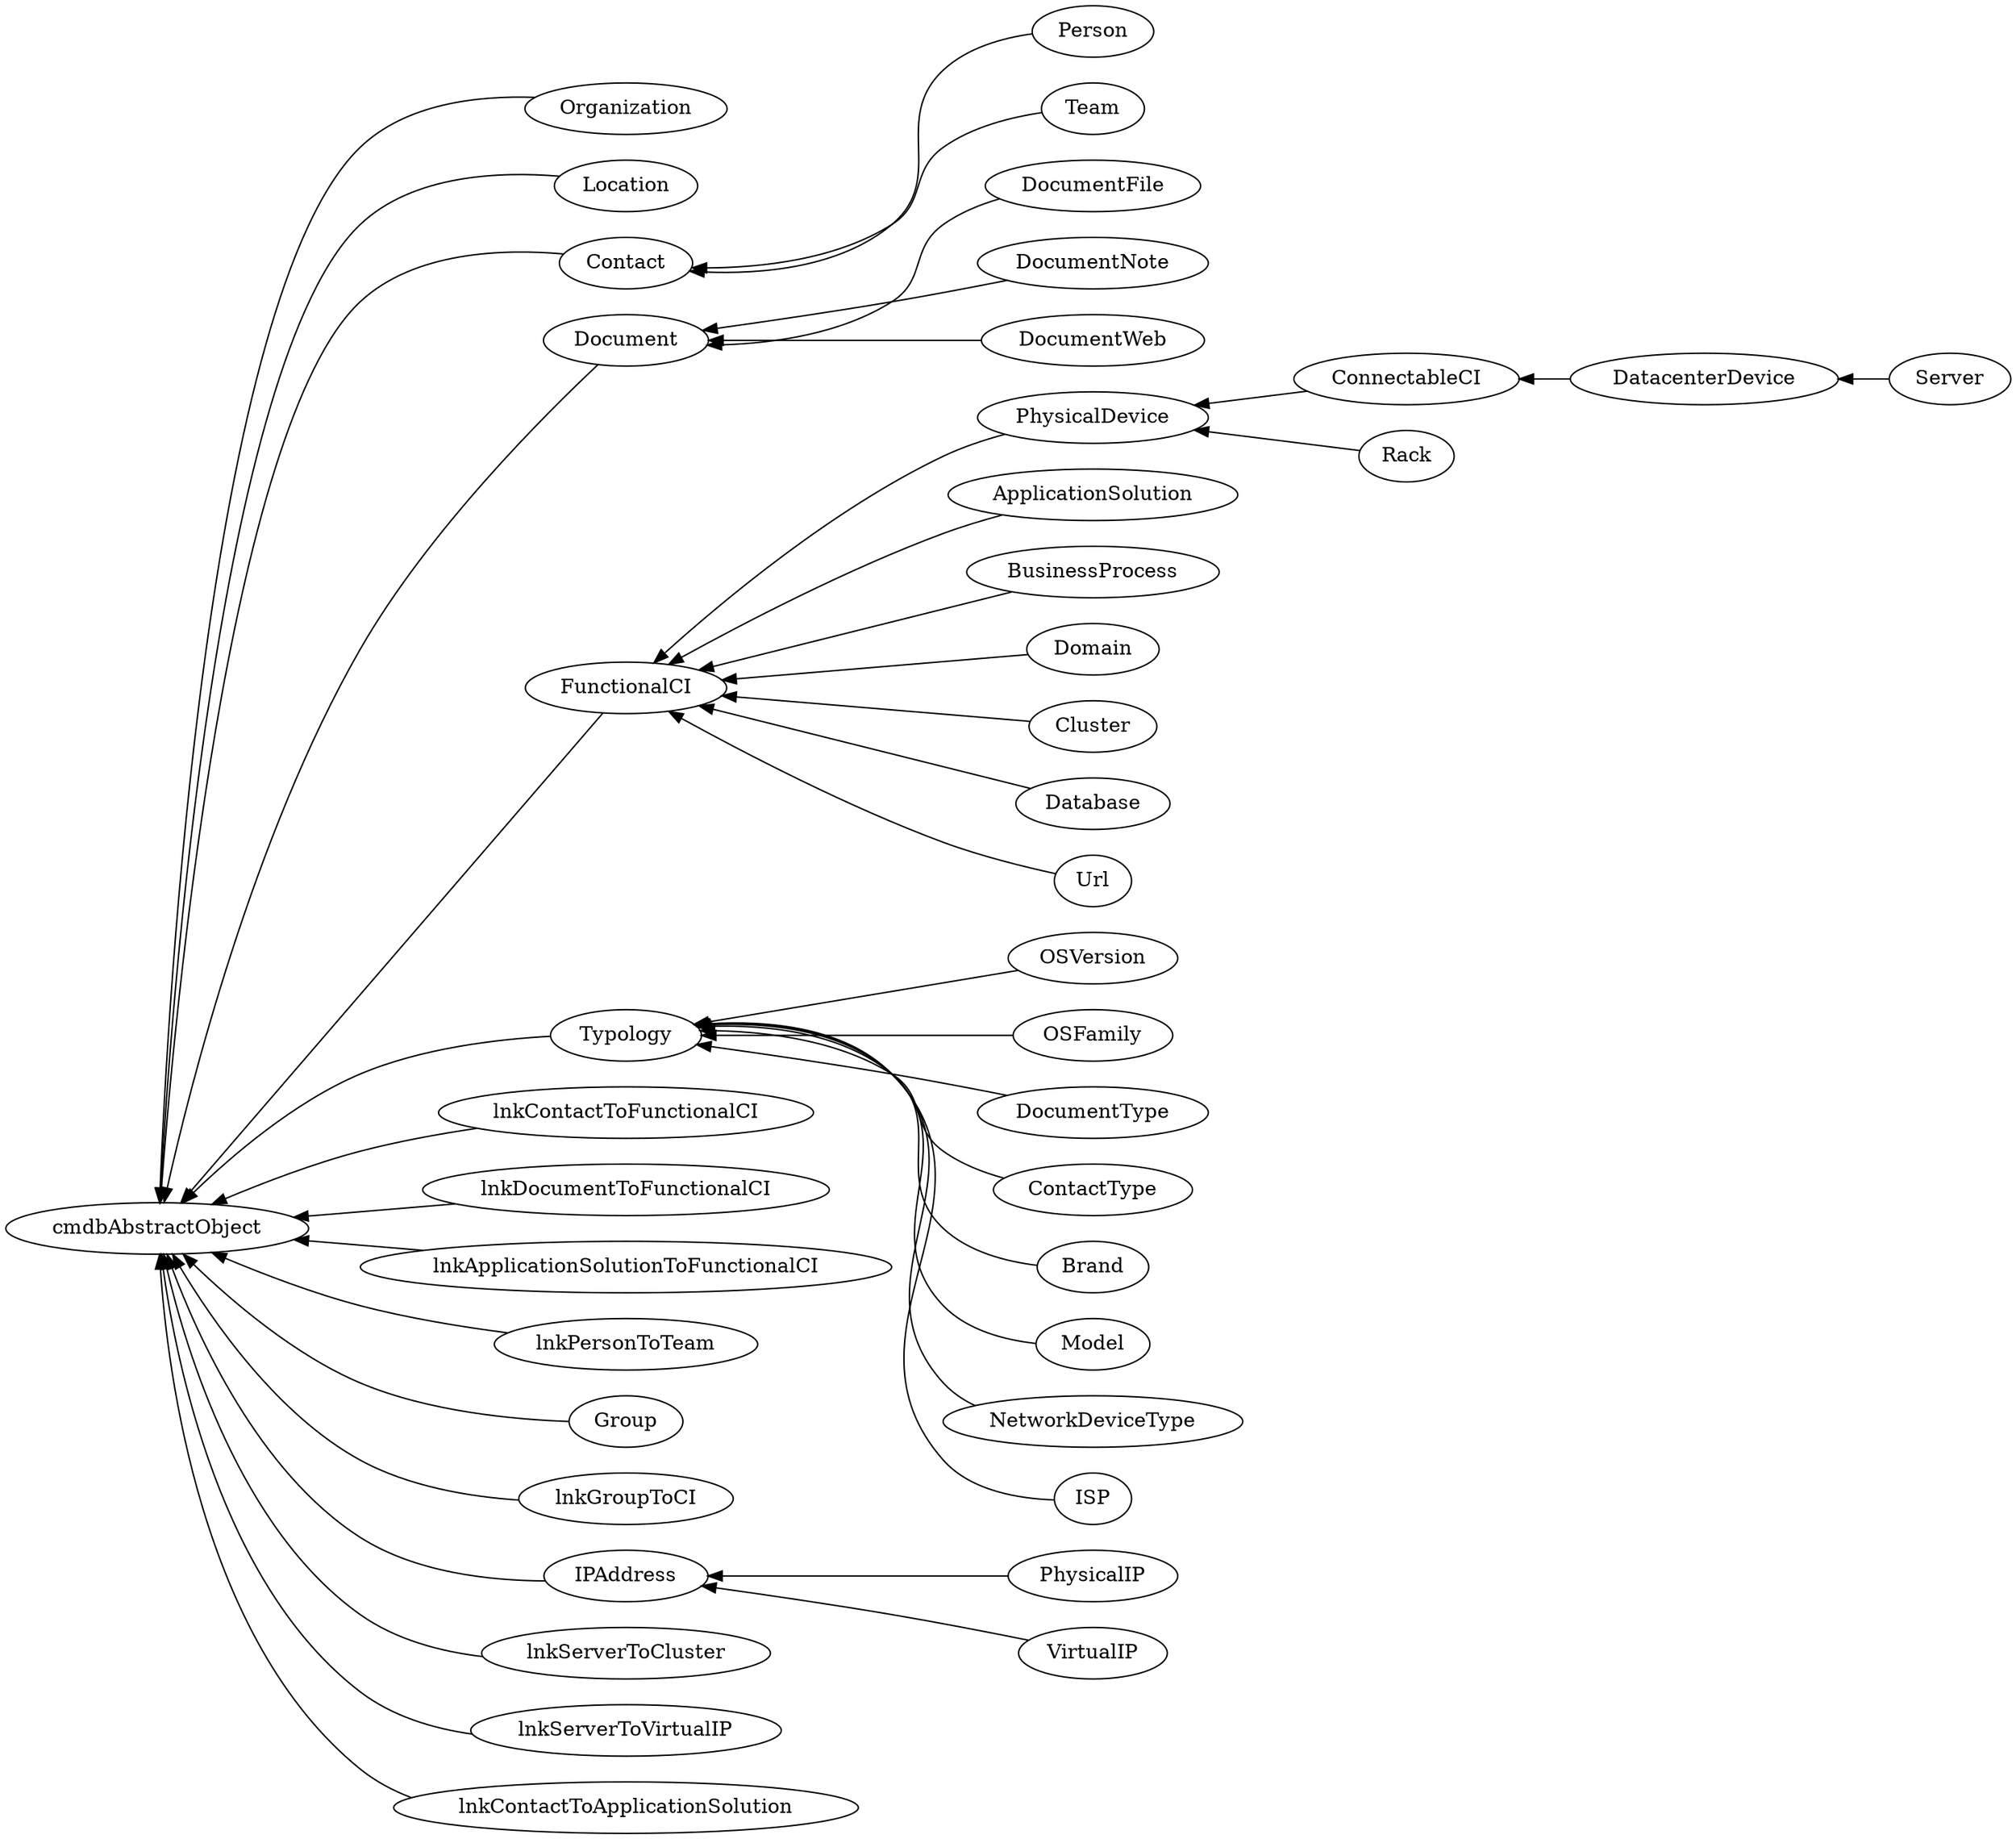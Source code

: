 digraph G{
rankdir=RL
Organization->cmdbAbstractObject
Location->cmdbAbstractObject
Contact->cmdbAbstractObject
Person->Contact
Team->Contact
Document->cmdbAbstractObject
DocumentFile->Document
DocumentNote->Document
DocumentWeb->Document
FunctionalCI->cmdbAbstractObject
PhysicalDevice->FunctionalCI
ConnectableCI->PhysicalDevice
DatacenterDevice->ConnectableCI
Server->DatacenterDevice
ApplicationSolution->FunctionalCI
BusinessProcess->FunctionalCI
Typology->cmdbAbstractObject
OSVersion->Typology
OSFamily->Typology
DocumentType->Typology
ContactType->Typology
Brand->Typology
Model->Typology
NetworkDeviceType->Typology
lnkContactToFunctionalCI->cmdbAbstractObject
lnkDocumentToFunctionalCI->cmdbAbstractObject
lnkApplicationSolutionToFunctionalCI->cmdbAbstractObject
lnkPersonToTeam->cmdbAbstractObject
Group->cmdbAbstractObject
lnkGroupToCI->cmdbAbstractObject
IPAddress->cmdbAbstractObject
PhysicalIP->IPAddress
VirtualIP->IPAddress
Domain->FunctionalCI
Cluster->FunctionalCI
Database->FunctionalCI
Url->FunctionalCI
Rack->PhysicalDevice
ISP->Typology
lnkServerToCluster->cmdbAbstractObject
lnkServerToVirtualIP->cmdbAbstractObject
lnkContactToApplicationSolution->cmdbAbstractObject
}
